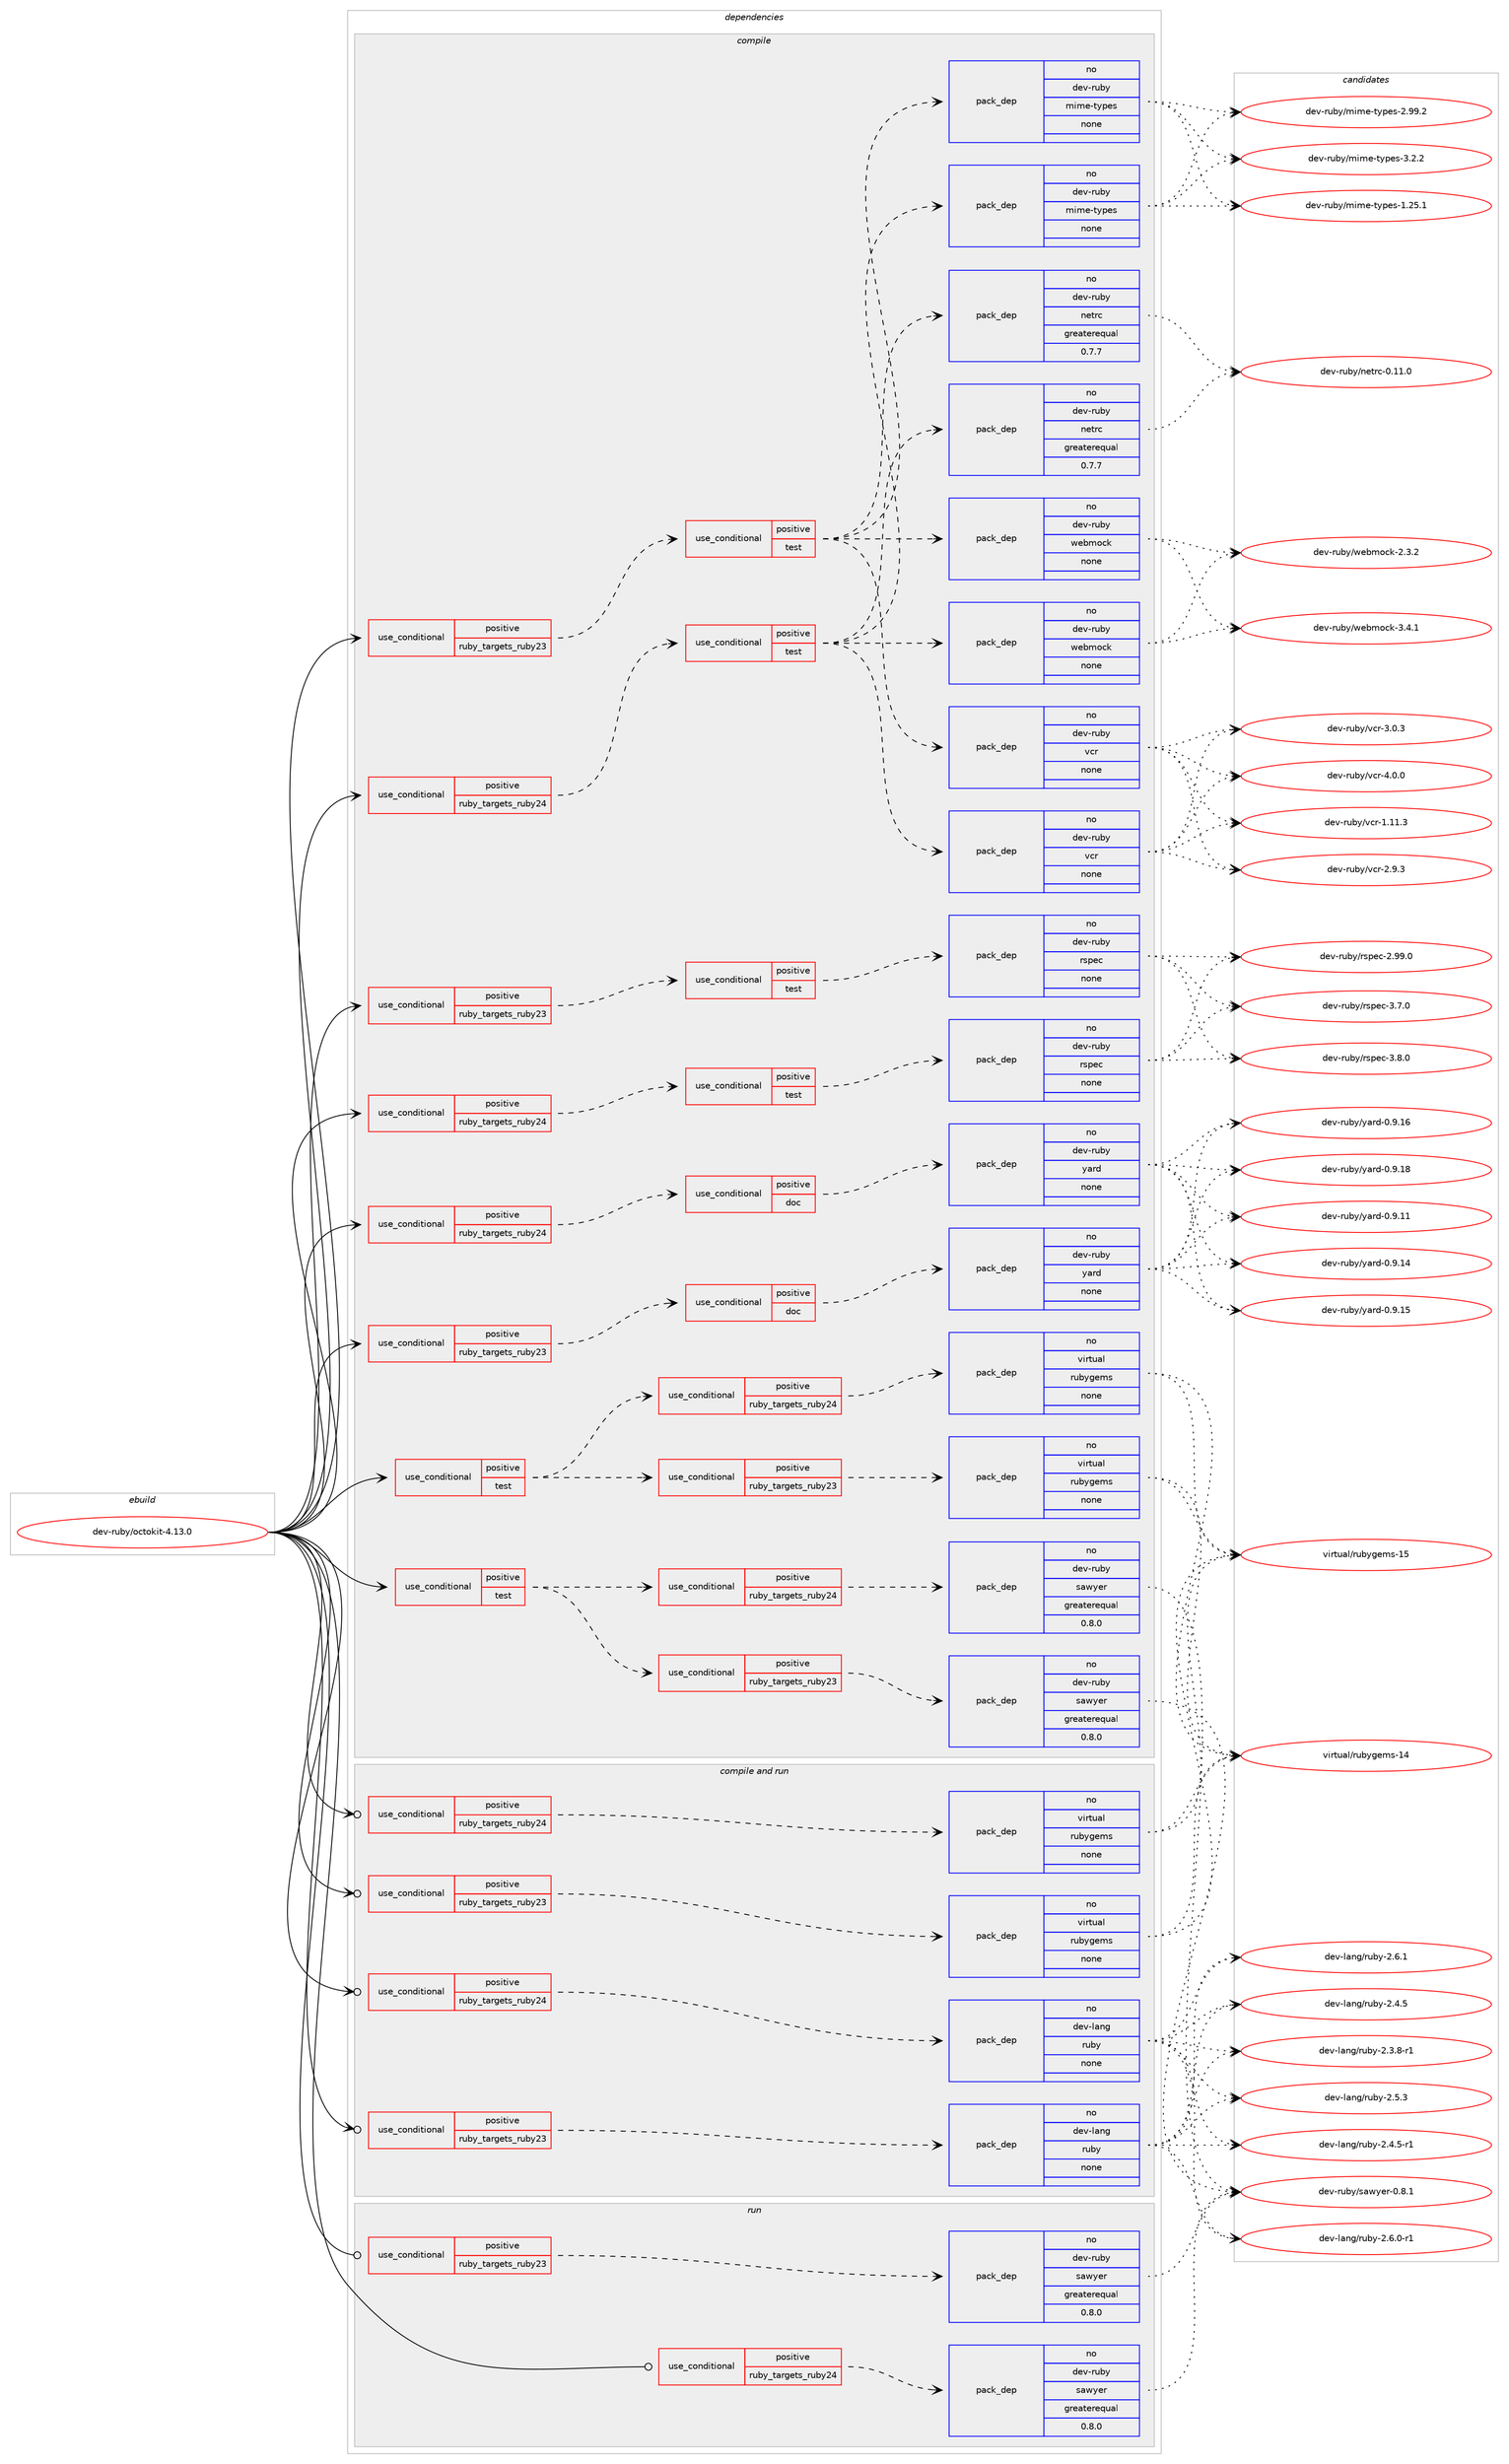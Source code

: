 digraph prolog {

# *************
# Graph options
# *************

newrank=true;
concentrate=true;
compound=true;
graph [rankdir=LR,fontname=Helvetica,fontsize=10,ranksep=1.5];#, ranksep=2.5, nodesep=0.2];
edge  [arrowhead=vee];
node  [fontname=Helvetica,fontsize=10];

# **********
# The ebuild
# **********

subgraph cluster_leftcol {
color=gray;
rank=same;
label=<<i>ebuild</i>>;
id [label="dev-ruby/octokit-4.13.0", color=red, width=4, href="../dev-ruby/octokit-4.13.0.svg"];
}

# ****************
# The dependencies
# ****************

subgraph cluster_midcol {
color=gray;
label=<<i>dependencies</i>>;
subgraph cluster_compile {
fillcolor="#eeeeee";
style=filled;
label=<<i>compile</i>>;
subgraph cond408083 {
dependency1509073 [label=<<TABLE BORDER="0" CELLBORDER="1" CELLSPACING="0" CELLPADDING="4"><TR><TD ROWSPAN="3" CELLPADDING="10">use_conditional</TD></TR><TR><TD>positive</TD></TR><TR><TD>ruby_targets_ruby23</TD></TR></TABLE>>, shape=none, color=red];
subgraph cond408084 {
dependency1509074 [label=<<TABLE BORDER="0" CELLBORDER="1" CELLSPACING="0" CELLPADDING="4"><TR><TD ROWSPAN="3" CELLPADDING="10">use_conditional</TD></TR><TR><TD>positive</TD></TR><TR><TD>doc</TD></TR></TABLE>>, shape=none, color=red];
subgraph pack1077487 {
dependency1509075 [label=<<TABLE BORDER="0" CELLBORDER="1" CELLSPACING="0" CELLPADDING="4" WIDTH="220"><TR><TD ROWSPAN="6" CELLPADDING="30">pack_dep</TD></TR><TR><TD WIDTH="110">no</TD></TR><TR><TD>dev-ruby</TD></TR><TR><TD>yard</TD></TR><TR><TD>none</TD></TR><TR><TD></TD></TR></TABLE>>, shape=none, color=blue];
}
dependency1509074:e -> dependency1509075:w [weight=20,style="dashed",arrowhead="vee"];
}
dependency1509073:e -> dependency1509074:w [weight=20,style="dashed",arrowhead="vee"];
}
id:e -> dependency1509073:w [weight=20,style="solid",arrowhead="vee"];
subgraph cond408085 {
dependency1509076 [label=<<TABLE BORDER="0" CELLBORDER="1" CELLSPACING="0" CELLPADDING="4"><TR><TD ROWSPAN="3" CELLPADDING="10">use_conditional</TD></TR><TR><TD>positive</TD></TR><TR><TD>ruby_targets_ruby23</TD></TR></TABLE>>, shape=none, color=red];
subgraph cond408086 {
dependency1509077 [label=<<TABLE BORDER="0" CELLBORDER="1" CELLSPACING="0" CELLPADDING="4"><TR><TD ROWSPAN="3" CELLPADDING="10">use_conditional</TD></TR><TR><TD>positive</TD></TR><TR><TD>test</TD></TR></TABLE>>, shape=none, color=red];
subgraph pack1077488 {
dependency1509078 [label=<<TABLE BORDER="0" CELLBORDER="1" CELLSPACING="0" CELLPADDING="4" WIDTH="220"><TR><TD ROWSPAN="6" CELLPADDING="30">pack_dep</TD></TR><TR><TD WIDTH="110">no</TD></TR><TR><TD>dev-ruby</TD></TR><TR><TD>mime-types</TD></TR><TR><TD>none</TD></TR><TR><TD></TD></TR></TABLE>>, shape=none, color=blue];
}
dependency1509077:e -> dependency1509078:w [weight=20,style="dashed",arrowhead="vee"];
subgraph pack1077489 {
dependency1509079 [label=<<TABLE BORDER="0" CELLBORDER="1" CELLSPACING="0" CELLPADDING="4" WIDTH="220"><TR><TD ROWSPAN="6" CELLPADDING="30">pack_dep</TD></TR><TR><TD WIDTH="110">no</TD></TR><TR><TD>dev-ruby</TD></TR><TR><TD>netrc</TD></TR><TR><TD>greaterequal</TD></TR><TR><TD>0.7.7</TD></TR></TABLE>>, shape=none, color=blue];
}
dependency1509077:e -> dependency1509079:w [weight=20,style="dashed",arrowhead="vee"];
subgraph pack1077490 {
dependency1509080 [label=<<TABLE BORDER="0" CELLBORDER="1" CELLSPACING="0" CELLPADDING="4" WIDTH="220"><TR><TD ROWSPAN="6" CELLPADDING="30">pack_dep</TD></TR><TR><TD WIDTH="110">no</TD></TR><TR><TD>dev-ruby</TD></TR><TR><TD>vcr</TD></TR><TR><TD>none</TD></TR><TR><TD></TD></TR></TABLE>>, shape=none, color=blue];
}
dependency1509077:e -> dependency1509080:w [weight=20,style="dashed",arrowhead="vee"];
subgraph pack1077491 {
dependency1509081 [label=<<TABLE BORDER="0" CELLBORDER="1" CELLSPACING="0" CELLPADDING="4" WIDTH="220"><TR><TD ROWSPAN="6" CELLPADDING="30">pack_dep</TD></TR><TR><TD WIDTH="110">no</TD></TR><TR><TD>dev-ruby</TD></TR><TR><TD>webmock</TD></TR><TR><TD>none</TD></TR><TR><TD></TD></TR></TABLE>>, shape=none, color=blue];
}
dependency1509077:e -> dependency1509081:w [weight=20,style="dashed",arrowhead="vee"];
}
dependency1509076:e -> dependency1509077:w [weight=20,style="dashed",arrowhead="vee"];
}
id:e -> dependency1509076:w [weight=20,style="solid",arrowhead="vee"];
subgraph cond408087 {
dependency1509082 [label=<<TABLE BORDER="0" CELLBORDER="1" CELLSPACING="0" CELLPADDING="4"><TR><TD ROWSPAN="3" CELLPADDING="10">use_conditional</TD></TR><TR><TD>positive</TD></TR><TR><TD>ruby_targets_ruby23</TD></TR></TABLE>>, shape=none, color=red];
subgraph cond408088 {
dependency1509083 [label=<<TABLE BORDER="0" CELLBORDER="1" CELLSPACING="0" CELLPADDING="4"><TR><TD ROWSPAN="3" CELLPADDING="10">use_conditional</TD></TR><TR><TD>positive</TD></TR><TR><TD>test</TD></TR></TABLE>>, shape=none, color=red];
subgraph pack1077492 {
dependency1509084 [label=<<TABLE BORDER="0" CELLBORDER="1" CELLSPACING="0" CELLPADDING="4" WIDTH="220"><TR><TD ROWSPAN="6" CELLPADDING="30">pack_dep</TD></TR><TR><TD WIDTH="110">no</TD></TR><TR><TD>dev-ruby</TD></TR><TR><TD>rspec</TD></TR><TR><TD>none</TD></TR><TR><TD></TD></TR></TABLE>>, shape=none, color=blue];
}
dependency1509083:e -> dependency1509084:w [weight=20,style="dashed",arrowhead="vee"];
}
dependency1509082:e -> dependency1509083:w [weight=20,style="dashed",arrowhead="vee"];
}
id:e -> dependency1509082:w [weight=20,style="solid",arrowhead="vee"];
subgraph cond408089 {
dependency1509085 [label=<<TABLE BORDER="0" CELLBORDER="1" CELLSPACING="0" CELLPADDING="4"><TR><TD ROWSPAN="3" CELLPADDING="10">use_conditional</TD></TR><TR><TD>positive</TD></TR><TR><TD>ruby_targets_ruby24</TD></TR></TABLE>>, shape=none, color=red];
subgraph cond408090 {
dependency1509086 [label=<<TABLE BORDER="0" CELLBORDER="1" CELLSPACING="0" CELLPADDING="4"><TR><TD ROWSPAN="3" CELLPADDING="10">use_conditional</TD></TR><TR><TD>positive</TD></TR><TR><TD>doc</TD></TR></TABLE>>, shape=none, color=red];
subgraph pack1077493 {
dependency1509087 [label=<<TABLE BORDER="0" CELLBORDER="1" CELLSPACING="0" CELLPADDING="4" WIDTH="220"><TR><TD ROWSPAN="6" CELLPADDING="30">pack_dep</TD></TR><TR><TD WIDTH="110">no</TD></TR><TR><TD>dev-ruby</TD></TR><TR><TD>yard</TD></TR><TR><TD>none</TD></TR><TR><TD></TD></TR></TABLE>>, shape=none, color=blue];
}
dependency1509086:e -> dependency1509087:w [weight=20,style="dashed",arrowhead="vee"];
}
dependency1509085:e -> dependency1509086:w [weight=20,style="dashed",arrowhead="vee"];
}
id:e -> dependency1509085:w [weight=20,style="solid",arrowhead="vee"];
subgraph cond408091 {
dependency1509088 [label=<<TABLE BORDER="0" CELLBORDER="1" CELLSPACING="0" CELLPADDING="4"><TR><TD ROWSPAN="3" CELLPADDING="10">use_conditional</TD></TR><TR><TD>positive</TD></TR><TR><TD>ruby_targets_ruby24</TD></TR></TABLE>>, shape=none, color=red];
subgraph cond408092 {
dependency1509089 [label=<<TABLE BORDER="0" CELLBORDER="1" CELLSPACING="0" CELLPADDING="4"><TR><TD ROWSPAN="3" CELLPADDING="10">use_conditional</TD></TR><TR><TD>positive</TD></TR><TR><TD>test</TD></TR></TABLE>>, shape=none, color=red];
subgraph pack1077494 {
dependency1509090 [label=<<TABLE BORDER="0" CELLBORDER="1" CELLSPACING="0" CELLPADDING="4" WIDTH="220"><TR><TD ROWSPAN="6" CELLPADDING="30">pack_dep</TD></TR><TR><TD WIDTH="110">no</TD></TR><TR><TD>dev-ruby</TD></TR><TR><TD>mime-types</TD></TR><TR><TD>none</TD></TR><TR><TD></TD></TR></TABLE>>, shape=none, color=blue];
}
dependency1509089:e -> dependency1509090:w [weight=20,style="dashed",arrowhead="vee"];
subgraph pack1077495 {
dependency1509091 [label=<<TABLE BORDER="0" CELLBORDER="1" CELLSPACING="0" CELLPADDING="4" WIDTH="220"><TR><TD ROWSPAN="6" CELLPADDING="30">pack_dep</TD></TR><TR><TD WIDTH="110">no</TD></TR><TR><TD>dev-ruby</TD></TR><TR><TD>netrc</TD></TR><TR><TD>greaterequal</TD></TR><TR><TD>0.7.7</TD></TR></TABLE>>, shape=none, color=blue];
}
dependency1509089:e -> dependency1509091:w [weight=20,style="dashed",arrowhead="vee"];
subgraph pack1077496 {
dependency1509092 [label=<<TABLE BORDER="0" CELLBORDER="1" CELLSPACING="0" CELLPADDING="4" WIDTH="220"><TR><TD ROWSPAN="6" CELLPADDING="30">pack_dep</TD></TR><TR><TD WIDTH="110">no</TD></TR><TR><TD>dev-ruby</TD></TR><TR><TD>vcr</TD></TR><TR><TD>none</TD></TR><TR><TD></TD></TR></TABLE>>, shape=none, color=blue];
}
dependency1509089:e -> dependency1509092:w [weight=20,style="dashed",arrowhead="vee"];
subgraph pack1077497 {
dependency1509093 [label=<<TABLE BORDER="0" CELLBORDER="1" CELLSPACING="0" CELLPADDING="4" WIDTH="220"><TR><TD ROWSPAN="6" CELLPADDING="30">pack_dep</TD></TR><TR><TD WIDTH="110">no</TD></TR><TR><TD>dev-ruby</TD></TR><TR><TD>webmock</TD></TR><TR><TD>none</TD></TR><TR><TD></TD></TR></TABLE>>, shape=none, color=blue];
}
dependency1509089:e -> dependency1509093:w [weight=20,style="dashed",arrowhead="vee"];
}
dependency1509088:e -> dependency1509089:w [weight=20,style="dashed",arrowhead="vee"];
}
id:e -> dependency1509088:w [weight=20,style="solid",arrowhead="vee"];
subgraph cond408093 {
dependency1509094 [label=<<TABLE BORDER="0" CELLBORDER="1" CELLSPACING="0" CELLPADDING="4"><TR><TD ROWSPAN="3" CELLPADDING="10">use_conditional</TD></TR><TR><TD>positive</TD></TR><TR><TD>ruby_targets_ruby24</TD></TR></TABLE>>, shape=none, color=red];
subgraph cond408094 {
dependency1509095 [label=<<TABLE BORDER="0" CELLBORDER="1" CELLSPACING="0" CELLPADDING="4"><TR><TD ROWSPAN="3" CELLPADDING="10">use_conditional</TD></TR><TR><TD>positive</TD></TR><TR><TD>test</TD></TR></TABLE>>, shape=none, color=red];
subgraph pack1077498 {
dependency1509096 [label=<<TABLE BORDER="0" CELLBORDER="1" CELLSPACING="0" CELLPADDING="4" WIDTH="220"><TR><TD ROWSPAN="6" CELLPADDING="30">pack_dep</TD></TR><TR><TD WIDTH="110">no</TD></TR><TR><TD>dev-ruby</TD></TR><TR><TD>rspec</TD></TR><TR><TD>none</TD></TR><TR><TD></TD></TR></TABLE>>, shape=none, color=blue];
}
dependency1509095:e -> dependency1509096:w [weight=20,style="dashed",arrowhead="vee"];
}
dependency1509094:e -> dependency1509095:w [weight=20,style="dashed",arrowhead="vee"];
}
id:e -> dependency1509094:w [weight=20,style="solid",arrowhead="vee"];
subgraph cond408095 {
dependency1509097 [label=<<TABLE BORDER="0" CELLBORDER="1" CELLSPACING="0" CELLPADDING="4"><TR><TD ROWSPAN="3" CELLPADDING="10">use_conditional</TD></TR><TR><TD>positive</TD></TR><TR><TD>test</TD></TR></TABLE>>, shape=none, color=red];
subgraph cond408096 {
dependency1509098 [label=<<TABLE BORDER="0" CELLBORDER="1" CELLSPACING="0" CELLPADDING="4"><TR><TD ROWSPAN="3" CELLPADDING="10">use_conditional</TD></TR><TR><TD>positive</TD></TR><TR><TD>ruby_targets_ruby23</TD></TR></TABLE>>, shape=none, color=red];
subgraph pack1077499 {
dependency1509099 [label=<<TABLE BORDER="0" CELLBORDER="1" CELLSPACING="0" CELLPADDING="4" WIDTH="220"><TR><TD ROWSPAN="6" CELLPADDING="30">pack_dep</TD></TR><TR><TD WIDTH="110">no</TD></TR><TR><TD>dev-ruby</TD></TR><TR><TD>sawyer</TD></TR><TR><TD>greaterequal</TD></TR><TR><TD>0.8.0</TD></TR></TABLE>>, shape=none, color=blue];
}
dependency1509098:e -> dependency1509099:w [weight=20,style="dashed",arrowhead="vee"];
}
dependency1509097:e -> dependency1509098:w [weight=20,style="dashed",arrowhead="vee"];
subgraph cond408097 {
dependency1509100 [label=<<TABLE BORDER="0" CELLBORDER="1" CELLSPACING="0" CELLPADDING="4"><TR><TD ROWSPAN="3" CELLPADDING="10">use_conditional</TD></TR><TR><TD>positive</TD></TR><TR><TD>ruby_targets_ruby24</TD></TR></TABLE>>, shape=none, color=red];
subgraph pack1077500 {
dependency1509101 [label=<<TABLE BORDER="0" CELLBORDER="1" CELLSPACING="0" CELLPADDING="4" WIDTH="220"><TR><TD ROWSPAN="6" CELLPADDING="30">pack_dep</TD></TR><TR><TD WIDTH="110">no</TD></TR><TR><TD>dev-ruby</TD></TR><TR><TD>sawyer</TD></TR><TR><TD>greaterequal</TD></TR><TR><TD>0.8.0</TD></TR></TABLE>>, shape=none, color=blue];
}
dependency1509100:e -> dependency1509101:w [weight=20,style="dashed",arrowhead="vee"];
}
dependency1509097:e -> dependency1509100:w [weight=20,style="dashed",arrowhead="vee"];
}
id:e -> dependency1509097:w [weight=20,style="solid",arrowhead="vee"];
subgraph cond408098 {
dependency1509102 [label=<<TABLE BORDER="0" CELLBORDER="1" CELLSPACING="0" CELLPADDING="4"><TR><TD ROWSPAN="3" CELLPADDING="10">use_conditional</TD></TR><TR><TD>positive</TD></TR><TR><TD>test</TD></TR></TABLE>>, shape=none, color=red];
subgraph cond408099 {
dependency1509103 [label=<<TABLE BORDER="0" CELLBORDER="1" CELLSPACING="0" CELLPADDING="4"><TR><TD ROWSPAN="3" CELLPADDING="10">use_conditional</TD></TR><TR><TD>positive</TD></TR><TR><TD>ruby_targets_ruby23</TD></TR></TABLE>>, shape=none, color=red];
subgraph pack1077501 {
dependency1509104 [label=<<TABLE BORDER="0" CELLBORDER="1" CELLSPACING="0" CELLPADDING="4" WIDTH="220"><TR><TD ROWSPAN="6" CELLPADDING="30">pack_dep</TD></TR><TR><TD WIDTH="110">no</TD></TR><TR><TD>virtual</TD></TR><TR><TD>rubygems</TD></TR><TR><TD>none</TD></TR><TR><TD></TD></TR></TABLE>>, shape=none, color=blue];
}
dependency1509103:e -> dependency1509104:w [weight=20,style="dashed",arrowhead="vee"];
}
dependency1509102:e -> dependency1509103:w [weight=20,style="dashed",arrowhead="vee"];
subgraph cond408100 {
dependency1509105 [label=<<TABLE BORDER="0" CELLBORDER="1" CELLSPACING="0" CELLPADDING="4"><TR><TD ROWSPAN="3" CELLPADDING="10">use_conditional</TD></TR><TR><TD>positive</TD></TR><TR><TD>ruby_targets_ruby24</TD></TR></TABLE>>, shape=none, color=red];
subgraph pack1077502 {
dependency1509106 [label=<<TABLE BORDER="0" CELLBORDER="1" CELLSPACING="0" CELLPADDING="4" WIDTH="220"><TR><TD ROWSPAN="6" CELLPADDING="30">pack_dep</TD></TR><TR><TD WIDTH="110">no</TD></TR><TR><TD>virtual</TD></TR><TR><TD>rubygems</TD></TR><TR><TD>none</TD></TR><TR><TD></TD></TR></TABLE>>, shape=none, color=blue];
}
dependency1509105:e -> dependency1509106:w [weight=20,style="dashed",arrowhead="vee"];
}
dependency1509102:e -> dependency1509105:w [weight=20,style="dashed",arrowhead="vee"];
}
id:e -> dependency1509102:w [weight=20,style="solid",arrowhead="vee"];
}
subgraph cluster_compileandrun {
fillcolor="#eeeeee";
style=filled;
label=<<i>compile and run</i>>;
subgraph cond408101 {
dependency1509107 [label=<<TABLE BORDER="0" CELLBORDER="1" CELLSPACING="0" CELLPADDING="4"><TR><TD ROWSPAN="3" CELLPADDING="10">use_conditional</TD></TR><TR><TD>positive</TD></TR><TR><TD>ruby_targets_ruby23</TD></TR></TABLE>>, shape=none, color=red];
subgraph pack1077503 {
dependency1509108 [label=<<TABLE BORDER="0" CELLBORDER="1" CELLSPACING="0" CELLPADDING="4" WIDTH="220"><TR><TD ROWSPAN="6" CELLPADDING="30">pack_dep</TD></TR><TR><TD WIDTH="110">no</TD></TR><TR><TD>dev-lang</TD></TR><TR><TD>ruby</TD></TR><TR><TD>none</TD></TR><TR><TD></TD></TR></TABLE>>, shape=none, color=blue];
}
dependency1509107:e -> dependency1509108:w [weight=20,style="dashed",arrowhead="vee"];
}
id:e -> dependency1509107:w [weight=20,style="solid",arrowhead="odotvee"];
subgraph cond408102 {
dependency1509109 [label=<<TABLE BORDER="0" CELLBORDER="1" CELLSPACING="0" CELLPADDING="4"><TR><TD ROWSPAN="3" CELLPADDING="10">use_conditional</TD></TR><TR><TD>positive</TD></TR><TR><TD>ruby_targets_ruby23</TD></TR></TABLE>>, shape=none, color=red];
subgraph pack1077504 {
dependency1509110 [label=<<TABLE BORDER="0" CELLBORDER="1" CELLSPACING="0" CELLPADDING="4" WIDTH="220"><TR><TD ROWSPAN="6" CELLPADDING="30">pack_dep</TD></TR><TR><TD WIDTH="110">no</TD></TR><TR><TD>virtual</TD></TR><TR><TD>rubygems</TD></TR><TR><TD>none</TD></TR><TR><TD></TD></TR></TABLE>>, shape=none, color=blue];
}
dependency1509109:e -> dependency1509110:w [weight=20,style="dashed",arrowhead="vee"];
}
id:e -> dependency1509109:w [weight=20,style="solid",arrowhead="odotvee"];
subgraph cond408103 {
dependency1509111 [label=<<TABLE BORDER="0" CELLBORDER="1" CELLSPACING="0" CELLPADDING="4"><TR><TD ROWSPAN="3" CELLPADDING="10">use_conditional</TD></TR><TR><TD>positive</TD></TR><TR><TD>ruby_targets_ruby24</TD></TR></TABLE>>, shape=none, color=red];
subgraph pack1077505 {
dependency1509112 [label=<<TABLE BORDER="0" CELLBORDER="1" CELLSPACING="0" CELLPADDING="4" WIDTH="220"><TR><TD ROWSPAN="6" CELLPADDING="30">pack_dep</TD></TR><TR><TD WIDTH="110">no</TD></TR><TR><TD>dev-lang</TD></TR><TR><TD>ruby</TD></TR><TR><TD>none</TD></TR><TR><TD></TD></TR></TABLE>>, shape=none, color=blue];
}
dependency1509111:e -> dependency1509112:w [weight=20,style="dashed",arrowhead="vee"];
}
id:e -> dependency1509111:w [weight=20,style="solid",arrowhead="odotvee"];
subgraph cond408104 {
dependency1509113 [label=<<TABLE BORDER="0" CELLBORDER="1" CELLSPACING="0" CELLPADDING="4"><TR><TD ROWSPAN="3" CELLPADDING="10">use_conditional</TD></TR><TR><TD>positive</TD></TR><TR><TD>ruby_targets_ruby24</TD></TR></TABLE>>, shape=none, color=red];
subgraph pack1077506 {
dependency1509114 [label=<<TABLE BORDER="0" CELLBORDER="1" CELLSPACING="0" CELLPADDING="4" WIDTH="220"><TR><TD ROWSPAN="6" CELLPADDING="30">pack_dep</TD></TR><TR><TD WIDTH="110">no</TD></TR><TR><TD>virtual</TD></TR><TR><TD>rubygems</TD></TR><TR><TD>none</TD></TR><TR><TD></TD></TR></TABLE>>, shape=none, color=blue];
}
dependency1509113:e -> dependency1509114:w [weight=20,style="dashed",arrowhead="vee"];
}
id:e -> dependency1509113:w [weight=20,style="solid",arrowhead="odotvee"];
}
subgraph cluster_run {
fillcolor="#eeeeee";
style=filled;
label=<<i>run</i>>;
subgraph cond408105 {
dependency1509115 [label=<<TABLE BORDER="0" CELLBORDER="1" CELLSPACING="0" CELLPADDING="4"><TR><TD ROWSPAN="3" CELLPADDING="10">use_conditional</TD></TR><TR><TD>positive</TD></TR><TR><TD>ruby_targets_ruby23</TD></TR></TABLE>>, shape=none, color=red];
subgraph pack1077507 {
dependency1509116 [label=<<TABLE BORDER="0" CELLBORDER="1" CELLSPACING="0" CELLPADDING="4" WIDTH="220"><TR><TD ROWSPAN="6" CELLPADDING="30">pack_dep</TD></TR><TR><TD WIDTH="110">no</TD></TR><TR><TD>dev-ruby</TD></TR><TR><TD>sawyer</TD></TR><TR><TD>greaterequal</TD></TR><TR><TD>0.8.0</TD></TR></TABLE>>, shape=none, color=blue];
}
dependency1509115:e -> dependency1509116:w [weight=20,style="dashed",arrowhead="vee"];
}
id:e -> dependency1509115:w [weight=20,style="solid",arrowhead="odot"];
subgraph cond408106 {
dependency1509117 [label=<<TABLE BORDER="0" CELLBORDER="1" CELLSPACING="0" CELLPADDING="4"><TR><TD ROWSPAN="3" CELLPADDING="10">use_conditional</TD></TR><TR><TD>positive</TD></TR><TR><TD>ruby_targets_ruby24</TD></TR></TABLE>>, shape=none, color=red];
subgraph pack1077508 {
dependency1509118 [label=<<TABLE BORDER="0" CELLBORDER="1" CELLSPACING="0" CELLPADDING="4" WIDTH="220"><TR><TD ROWSPAN="6" CELLPADDING="30">pack_dep</TD></TR><TR><TD WIDTH="110">no</TD></TR><TR><TD>dev-ruby</TD></TR><TR><TD>sawyer</TD></TR><TR><TD>greaterequal</TD></TR><TR><TD>0.8.0</TD></TR></TABLE>>, shape=none, color=blue];
}
dependency1509117:e -> dependency1509118:w [weight=20,style="dashed",arrowhead="vee"];
}
id:e -> dependency1509117:w [weight=20,style="solid",arrowhead="odot"];
}
}

# **************
# The candidates
# **************

subgraph cluster_choices {
rank=same;
color=gray;
label=<<i>candidates</i>>;

subgraph choice1077487 {
color=black;
nodesep=1;
choice1001011184511411798121471219711410045484657464949 [label="dev-ruby/yard-0.9.11", color=red, width=4,href="../dev-ruby/yard-0.9.11.svg"];
choice1001011184511411798121471219711410045484657464952 [label="dev-ruby/yard-0.9.14", color=red, width=4,href="../dev-ruby/yard-0.9.14.svg"];
choice1001011184511411798121471219711410045484657464953 [label="dev-ruby/yard-0.9.15", color=red, width=4,href="../dev-ruby/yard-0.9.15.svg"];
choice1001011184511411798121471219711410045484657464954 [label="dev-ruby/yard-0.9.16", color=red, width=4,href="../dev-ruby/yard-0.9.16.svg"];
choice1001011184511411798121471219711410045484657464956 [label="dev-ruby/yard-0.9.18", color=red, width=4,href="../dev-ruby/yard-0.9.18.svg"];
dependency1509075:e -> choice1001011184511411798121471219711410045484657464949:w [style=dotted,weight="100"];
dependency1509075:e -> choice1001011184511411798121471219711410045484657464952:w [style=dotted,weight="100"];
dependency1509075:e -> choice1001011184511411798121471219711410045484657464953:w [style=dotted,weight="100"];
dependency1509075:e -> choice1001011184511411798121471219711410045484657464954:w [style=dotted,weight="100"];
dependency1509075:e -> choice1001011184511411798121471219711410045484657464956:w [style=dotted,weight="100"];
}
subgraph choice1077488 {
color=black;
nodesep=1;
choice1001011184511411798121471091051091014511612111210111545494650534649 [label="dev-ruby/mime-types-1.25.1", color=red, width=4,href="../dev-ruby/mime-types-1.25.1.svg"];
choice1001011184511411798121471091051091014511612111210111545504657574650 [label="dev-ruby/mime-types-2.99.2", color=red, width=4,href="../dev-ruby/mime-types-2.99.2.svg"];
choice10010111845114117981214710910510910145116121112101115455146504650 [label="dev-ruby/mime-types-3.2.2", color=red, width=4,href="../dev-ruby/mime-types-3.2.2.svg"];
dependency1509078:e -> choice1001011184511411798121471091051091014511612111210111545494650534649:w [style=dotted,weight="100"];
dependency1509078:e -> choice1001011184511411798121471091051091014511612111210111545504657574650:w [style=dotted,weight="100"];
dependency1509078:e -> choice10010111845114117981214710910510910145116121112101115455146504650:w [style=dotted,weight="100"];
}
subgraph choice1077489 {
color=black;
nodesep=1;
choice1001011184511411798121471101011161149945484649494648 [label="dev-ruby/netrc-0.11.0", color=red, width=4,href="../dev-ruby/netrc-0.11.0.svg"];
dependency1509079:e -> choice1001011184511411798121471101011161149945484649494648:w [style=dotted,weight="100"];
}
subgraph choice1077490 {
color=black;
nodesep=1;
choice1001011184511411798121471189911445494649494651 [label="dev-ruby/vcr-1.11.3", color=red, width=4,href="../dev-ruby/vcr-1.11.3.svg"];
choice10010111845114117981214711899114455046574651 [label="dev-ruby/vcr-2.9.3", color=red, width=4,href="../dev-ruby/vcr-2.9.3.svg"];
choice10010111845114117981214711899114455146484651 [label="dev-ruby/vcr-3.0.3", color=red, width=4,href="../dev-ruby/vcr-3.0.3.svg"];
choice10010111845114117981214711899114455246484648 [label="dev-ruby/vcr-4.0.0", color=red, width=4,href="../dev-ruby/vcr-4.0.0.svg"];
dependency1509080:e -> choice1001011184511411798121471189911445494649494651:w [style=dotted,weight="100"];
dependency1509080:e -> choice10010111845114117981214711899114455046574651:w [style=dotted,weight="100"];
dependency1509080:e -> choice10010111845114117981214711899114455146484651:w [style=dotted,weight="100"];
dependency1509080:e -> choice10010111845114117981214711899114455246484648:w [style=dotted,weight="100"];
}
subgraph choice1077491 {
color=black;
nodesep=1;
choice1001011184511411798121471191019810911199107455046514650 [label="dev-ruby/webmock-2.3.2", color=red, width=4,href="../dev-ruby/webmock-2.3.2.svg"];
choice1001011184511411798121471191019810911199107455146524649 [label="dev-ruby/webmock-3.4.1", color=red, width=4,href="../dev-ruby/webmock-3.4.1.svg"];
dependency1509081:e -> choice1001011184511411798121471191019810911199107455046514650:w [style=dotted,weight="100"];
dependency1509081:e -> choice1001011184511411798121471191019810911199107455146524649:w [style=dotted,weight="100"];
}
subgraph choice1077492 {
color=black;
nodesep=1;
choice1001011184511411798121471141151121019945504657574648 [label="dev-ruby/rspec-2.99.0", color=red, width=4,href="../dev-ruby/rspec-2.99.0.svg"];
choice10010111845114117981214711411511210199455146554648 [label="dev-ruby/rspec-3.7.0", color=red, width=4,href="../dev-ruby/rspec-3.7.0.svg"];
choice10010111845114117981214711411511210199455146564648 [label="dev-ruby/rspec-3.8.0", color=red, width=4,href="../dev-ruby/rspec-3.8.0.svg"];
dependency1509084:e -> choice1001011184511411798121471141151121019945504657574648:w [style=dotted,weight="100"];
dependency1509084:e -> choice10010111845114117981214711411511210199455146554648:w [style=dotted,weight="100"];
dependency1509084:e -> choice10010111845114117981214711411511210199455146564648:w [style=dotted,weight="100"];
}
subgraph choice1077493 {
color=black;
nodesep=1;
choice1001011184511411798121471219711410045484657464949 [label="dev-ruby/yard-0.9.11", color=red, width=4,href="../dev-ruby/yard-0.9.11.svg"];
choice1001011184511411798121471219711410045484657464952 [label="dev-ruby/yard-0.9.14", color=red, width=4,href="../dev-ruby/yard-0.9.14.svg"];
choice1001011184511411798121471219711410045484657464953 [label="dev-ruby/yard-0.9.15", color=red, width=4,href="../dev-ruby/yard-0.9.15.svg"];
choice1001011184511411798121471219711410045484657464954 [label="dev-ruby/yard-0.9.16", color=red, width=4,href="../dev-ruby/yard-0.9.16.svg"];
choice1001011184511411798121471219711410045484657464956 [label="dev-ruby/yard-0.9.18", color=red, width=4,href="../dev-ruby/yard-0.9.18.svg"];
dependency1509087:e -> choice1001011184511411798121471219711410045484657464949:w [style=dotted,weight="100"];
dependency1509087:e -> choice1001011184511411798121471219711410045484657464952:w [style=dotted,weight="100"];
dependency1509087:e -> choice1001011184511411798121471219711410045484657464953:w [style=dotted,weight="100"];
dependency1509087:e -> choice1001011184511411798121471219711410045484657464954:w [style=dotted,weight="100"];
dependency1509087:e -> choice1001011184511411798121471219711410045484657464956:w [style=dotted,weight="100"];
}
subgraph choice1077494 {
color=black;
nodesep=1;
choice1001011184511411798121471091051091014511612111210111545494650534649 [label="dev-ruby/mime-types-1.25.1", color=red, width=4,href="../dev-ruby/mime-types-1.25.1.svg"];
choice1001011184511411798121471091051091014511612111210111545504657574650 [label="dev-ruby/mime-types-2.99.2", color=red, width=4,href="../dev-ruby/mime-types-2.99.2.svg"];
choice10010111845114117981214710910510910145116121112101115455146504650 [label="dev-ruby/mime-types-3.2.2", color=red, width=4,href="../dev-ruby/mime-types-3.2.2.svg"];
dependency1509090:e -> choice1001011184511411798121471091051091014511612111210111545494650534649:w [style=dotted,weight="100"];
dependency1509090:e -> choice1001011184511411798121471091051091014511612111210111545504657574650:w [style=dotted,weight="100"];
dependency1509090:e -> choice10010111845114117981214710910510910145116121112101115455146504650:w [style=dotted,weight="100"];
}
subgraph choice1077495 {
color=black;
nodesep=1;
choice1001011184511411798121471101011161149945484649494648 [label="dev-ruby/netrc-0.11.0", color=red, width=4,href="../dev-ruby/netrc-0.11.0.svg"];
dependency1509091:e -> choice1001011184511411798121471101011161149945484649494648:w [style=dotted,weight="100"];
}
subgraph choice1077496 {
color=black;
nodesep=1;
choice1001011184511411798121471189911445494649494651 [label="dev-ruby/vcr-1.11.3", color=red, width=4,href="../dev-ruby/vcr-1.11.3.svg"];
choice10010111845114117981214711899114455046574651 [label="dev-ruby/vcr-2.9.3", color=red, width=4,href="../dev-ruby/vcr-2.9.3.svg"];
choice10010111845114117981214711899114455146484651 [label="dev-ruby/vcr-3.0.3", color=red, width=4,href="../dev-ruby/vcr-3.0.3.svg"];
choice10010111845114117981214711899114455246484648 [label="dev-ruby/vcr-4.0.0", color=red, width=4,href="../dev-ruby/vcr-4.0.0.svg"];
dependency1509092:e -> choice1001011184511411798121471189911445494649494651:w [style=dotted,weight="100"];
dependency1509092:e -> choice10010111845114117981214711899114455046574651:w [style=dotted,weight="100"];
dependency1509092:e -> choice10010111845114117981214711899114455146484651:w [style=dotted,weight="100"];
dependency1509092:e -> choice10010111845114117981214711899114455246484648:w [style=dotted,weight="100"];
}
subgraph choice1077497 {
color=black;
nodesep=1;
choice1001011184511411798121471191019810911199107455046514650 [label="dev-ruby/webmock-2.3.2", color=red, width=4,href="../dev-ruby/webmock-2.3.2.svg"];
choice1001011184511411798121471191019810911199107455146524649 [label="dev-ruby/webmock-3.4.1", color=red, width=4,href="../dev-ruby/webmock-3.4.1.svg"];
dependency1509093:e -> choice1001011184511411798121471191019810911199107455046514650:w [style=dotted,weight="100"];
dependency1509093:e -> choice1001011184511411798121471191019810911199107455146524649:w [style=dotted,weight="100"];
}
subgraph choice1077498 {
color=black;
nodesep=1;
choice1001011184511411798121471141151121019945504657574648 [label="dev-ruby/rspec-2.99.0", color=red, width=4,href="../dev-ruby/rspec-2.99.0.svg"];
choice10010111845114117981214711411511210199455146554648 [label="dev-ruby/rspec-3.7.0", color=red, width=4,href="../dev-ruby/rspec-3.7.0.svg"];
choice10010111845114117981214711411511210199455146564648 [label="dev-ruby/rspec-3.8.0", color=red, width=4,href="../dev-ruby/rspec-3.8.0.svg"];
dependency1509096:e -> choice1001011184511411798121471141151121019945504657574648:w [style=dotted,weight="100"];
dependency1509096:e -> choice10010111845114117981214711411511210199455146554648:w [style=dotted,weight="100"];
dependency1509096:e -> choice10010111845114117981214711411511210199455146564648:w [style=dotted,weight="100"];
}
subgraph choice1077499 {
color=black;
nodesep=1;
choice10010111845114117981214711597119121101114454846564649 [label="dev-ruby/sawyer-0.8.1", color=red, width=4,href="../dev-ruby/sawyer-0.8.1.svg"];
dependency1509099:e -> choice10010111845114117981214711597119121101114454846564649:w [style=dotted,weight="100"];
}
subgraph choice1077500 {
color=black;
nodesep=1;
choice10010111845114117981214711597119121101114454846564649 [label="dev-ruby/sawyer-0.8.1", color=red, width=4,href="../dev-ruby/sawyer-0.8.1.svg"];
dependency1509101:e -> choice10010111845114117981214711597119121101114454846564649:w [style=dotted,weight="100"];
}
subgraph choice1077501 {
color=black;
nodesep=1;
choice118105114116117971084711411798121103101109115454952 [label="virtual/rubygems-14", color=red, width=4,href="../virtual/rubygems-14.svg"];
choice118105114116117971084711411798121103101109115454953 [label="virtual/rubygems-15", color=red, width=4,href="../virtual/rubygems-15.svg"];
dependency1509104:e -> choice118105114116117971084711411798121103101109115454952:w [style=dotted,weight="100"];
dependency1509104:e -> choice118105114116117971084711411798121103101109115454953:w [style=dotted,weight="100"];
}
subgraph choice1077502 {
color=black;
nodesep=1;
choice118105114116117971084711411798121103101109115454952 [label="virtual/rubygems-14", color=red, width=4,href="../virtual/rubygems-14.svg"];
choice118105114116117971084711411798121103101109115454953 [label="virtual/rubygems-15", color=red, width=4,href="../virtual/rubygems-15.svg"];
dependency1509106:e -> choice118105114116117971084711411798121103101109115454952:w [style=dotted,weight="100"];
dependency1509106:e -> choice118105114116117971084711411798121103101109115454953:w [style=dotted,weight="100"];
}
subgraph choice1077503 {
color=black;
nodesep=1;
choice100101118451089711010347114117981214550465146564511449 [label="dev-lang/ruby-2.3.8-r1", color=red, width=4,href="../dev-lang/ruby-2.3.8-r1.svg"];
choice10010111845108971101034711411798121455046524653 [label="dev-lang/ruby-2.4.5", color=red, width=4,href="../dev-lang/ruby-2.4.5.svg"];
choice100101118451089711010347114117981214550465246534511449 [label="dev-lang/ruby-2.4.5-r1", color=red, width=4,href="../dev-lang/ruby-2.4.5-r1.svg"];
choice10010111845108971101034711411798121455046534651 [label="dev-lang/ruby-2.5.3", color=red, width=4,href="../dev-lang/ruby-2.5.3.svg"];
choice100101118451089711010347114117981214550465446484511449 [label="dev-lang/ruby-2.6.0-r1", color=red, width=4,href="../dev-lang/ruby-2.6.0-r1.svg"];
choice10010111845108971101034711411798121455046544649 [label="dev-lang/ruby-2.6.1", color=red, width=4,href="../dev-lang/ruby-2.6.1.svg"];
dependency1509108:e -> choice100101118451089711010347114117981214550465146564511449:w [style=dotted,weight="100"];
dependency1509108:e -> choice10010111845108971101034711411798121455046524653:w [style=dotted,weight="100"];
dependency1509108:e -> choice100101118451089711010347114117981214550465246534511449:w [style=dotted,weight="100"];
dependency1509108:e -> choice10010111845108971101034711411798121455046534651:w [style=dotted,weight="100"];
dependency1509108:e -> choice100101118451089711010347114117981214550465446484511449:w [style=dotted,weight="100"];
dependency1509108:e -> choice10010111845108971101034711411798121455046544649:w [style=dotted,weight="100"];
}
subgraph choice1077504 {
color=black;
nodesep=1;
choice118105114116117971084711411798121103101109115454952 [label="virtual/rubygems-14", color=red, width=4,href="../virtual/rubygems-14.svg"];
choice118105114116117971084711411798121103101109115454953 [label="virtual/rubygems-15", color=red, width=4,href="../virtual/rubygems-15.svg"];
dependency1509110:e -> choice118105114116117971084711411798121103101109115454952:w [style=dotted,weight="100"];
dependency1509110:e -> choice118105114116117971084711411798121103101109115454953:w [style=dotted,weight="100"];
}
subgraph choice1077505 {
color=black;
nodesep=1;
choice100101118451089711010347114117981214550465146564511449 [label="dev-lang/ruby-2.3.8-r1", color=red, width=4,href="../dev-lang/ruby-2.3.8-r1.svg"];
choice10010111845108971101034711411798121455046524653 [label="dev-lang/ruby-2.4.5", color=red, width=4,href="../dev-lang/ruby-2.4.5.svg"];
choice100101118451089711010347114117981214550465246534511449 [label="dev-lang/ruby-2.4.5-r1", color=red, width=4,href="../dev-lang/ruby-2.4.5-r1.svg"];
choice10010111845108971101034711411798121455046534651 [label="dev-lang/ruby-2.5.3", color=red, width=4,href="../dev-lang/ruby-2.5.3.svg"];
choice100101118451089711010347114117981214550465446484511449 [label="dev-lang/ruby-2.6.0-r1", color=red, width=4,href="../dev-lang/ruby-2.6.0-r1.svg"];
choice10010111845108971101034711411798121455046544649 [label="dev-lang/ruby-2.6.1", color=red, width=4,href="../dev-lang/ruby-2.6.1.svg"];
dependency1509112:e -> choice100101118451089711010347114117981214550465146564511449:w [style=dotted,weight="100"];
dependency1509112:e -> choice10010111845108971101034711411798121455046524653:w [style=dotted,weight="100"];
dependency1509112:e -> choice100101118451089711010347114117981214550465246534511449:w [style=dotted,weight="100"];
dependency1509112:e -> choice10010111845108971101034711411798121455046534651:w [style=dotted,weight="100"];
dependency1509112:e -> choice100101118451089711010347114117981214550465446484511449:w [style=dotted,weight="100"];
dependency1509112:e -> choice10010111845108971101034711411798121455046544649:w [style=dotted,weight="100"];
}
subgraph choice1077506 {
color=black;
nodesep=1;
choice118105114116117971084711411798121103101109115454952 [label="virtual/rubygems-14", color=red, width=4,href="../virtual/rubygems-14.svg"];
choice118105114116117971084711411798121103101109115454953 [label="virtual/rubygems-15", color=red, width=4,href="../virtual/rubygems-15.svg"];
dependency1509114:e -> choice118105114116117971084711411798121103101109115454952:w [style=dotted,weight="100"];
dependency1509114:e -> choice118105114116117971084711411798121103101109115454953:w [style=dotted,weight="100"];
}
subgraph choice1077507 {
color=black;
nodesep=1;
choice10010111845114117981214711597119121101114454846564649 [label="dev-ruby/sawyer-0.8.1", color=red, width=4,href="../dev-ruby/sawyer-0.8.1.svg"];
dependency1509116:e -> choice10010111845114117981214711597119121101114454846564649:w [style=dotted,weight="100"];
}
subgraph choice1077508 {
color=black;
nodesep=1;
choice10010111845114117981214711597119121101114454846564649 [label="dev-ruby/sawyer-0.8.1", color=red, width=4,href="../dev-ruby/sawyer-0.8.1.svg"];
dependency1509118:e -> choice10010111845114117981214711597119121101114454846564649:w [style=dotted,weight="100"];
}
}

}
